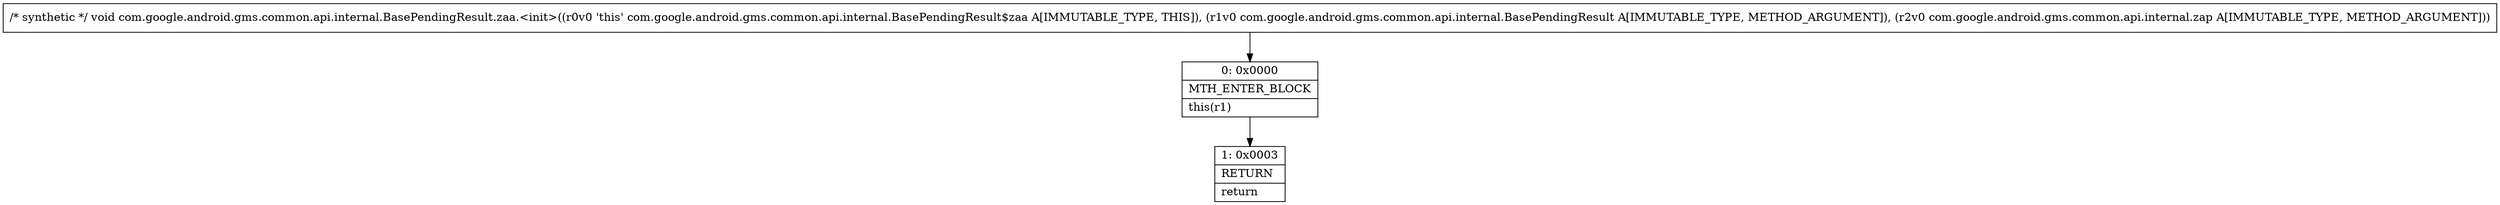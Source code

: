 digraph "CFG forcom.google.android.gms.common.api.internal.BasePendingResult.zaa.\<init\>(Lcom\/google\/android\/gms\/common\/api\/internal\/BasePendingResult;Lcom\/google\/android\/gms\/common\/api\/internal\/zap;)V" {
Node_0 [shape=record,label="{0\:\ 0x0000|MTH_ENTER_BLOCK\l|this(r1)\l}"];
Node_1 [shape=record,label="{1\:\ 0x0003|RETURN\l|return\l}"];
MethodNode[shape=record,label="{\/* synthetic *\/ void com.google.android.gms.common.api.internal.BasePendingResult.zaa.\<init\>((r0v0 'this' com.google.android.gms.common.api.internal.BasePendingResult$zaa A[IMMUTABLE_TYPE, THIS]), (r1v0 com.google.android.gms.common.api.internal.BasePendingResult A[IMMUTABLE_TYPE, METHOD_ARGUMENT]), (r2v0 com.google.android.gms.common.api.internal.zap A[IMMUTABLE_TYPE, METHOD_ARGUMENT])) }"];
MethodNode -> Node_0;
Node_0 -> Node_1;
}

